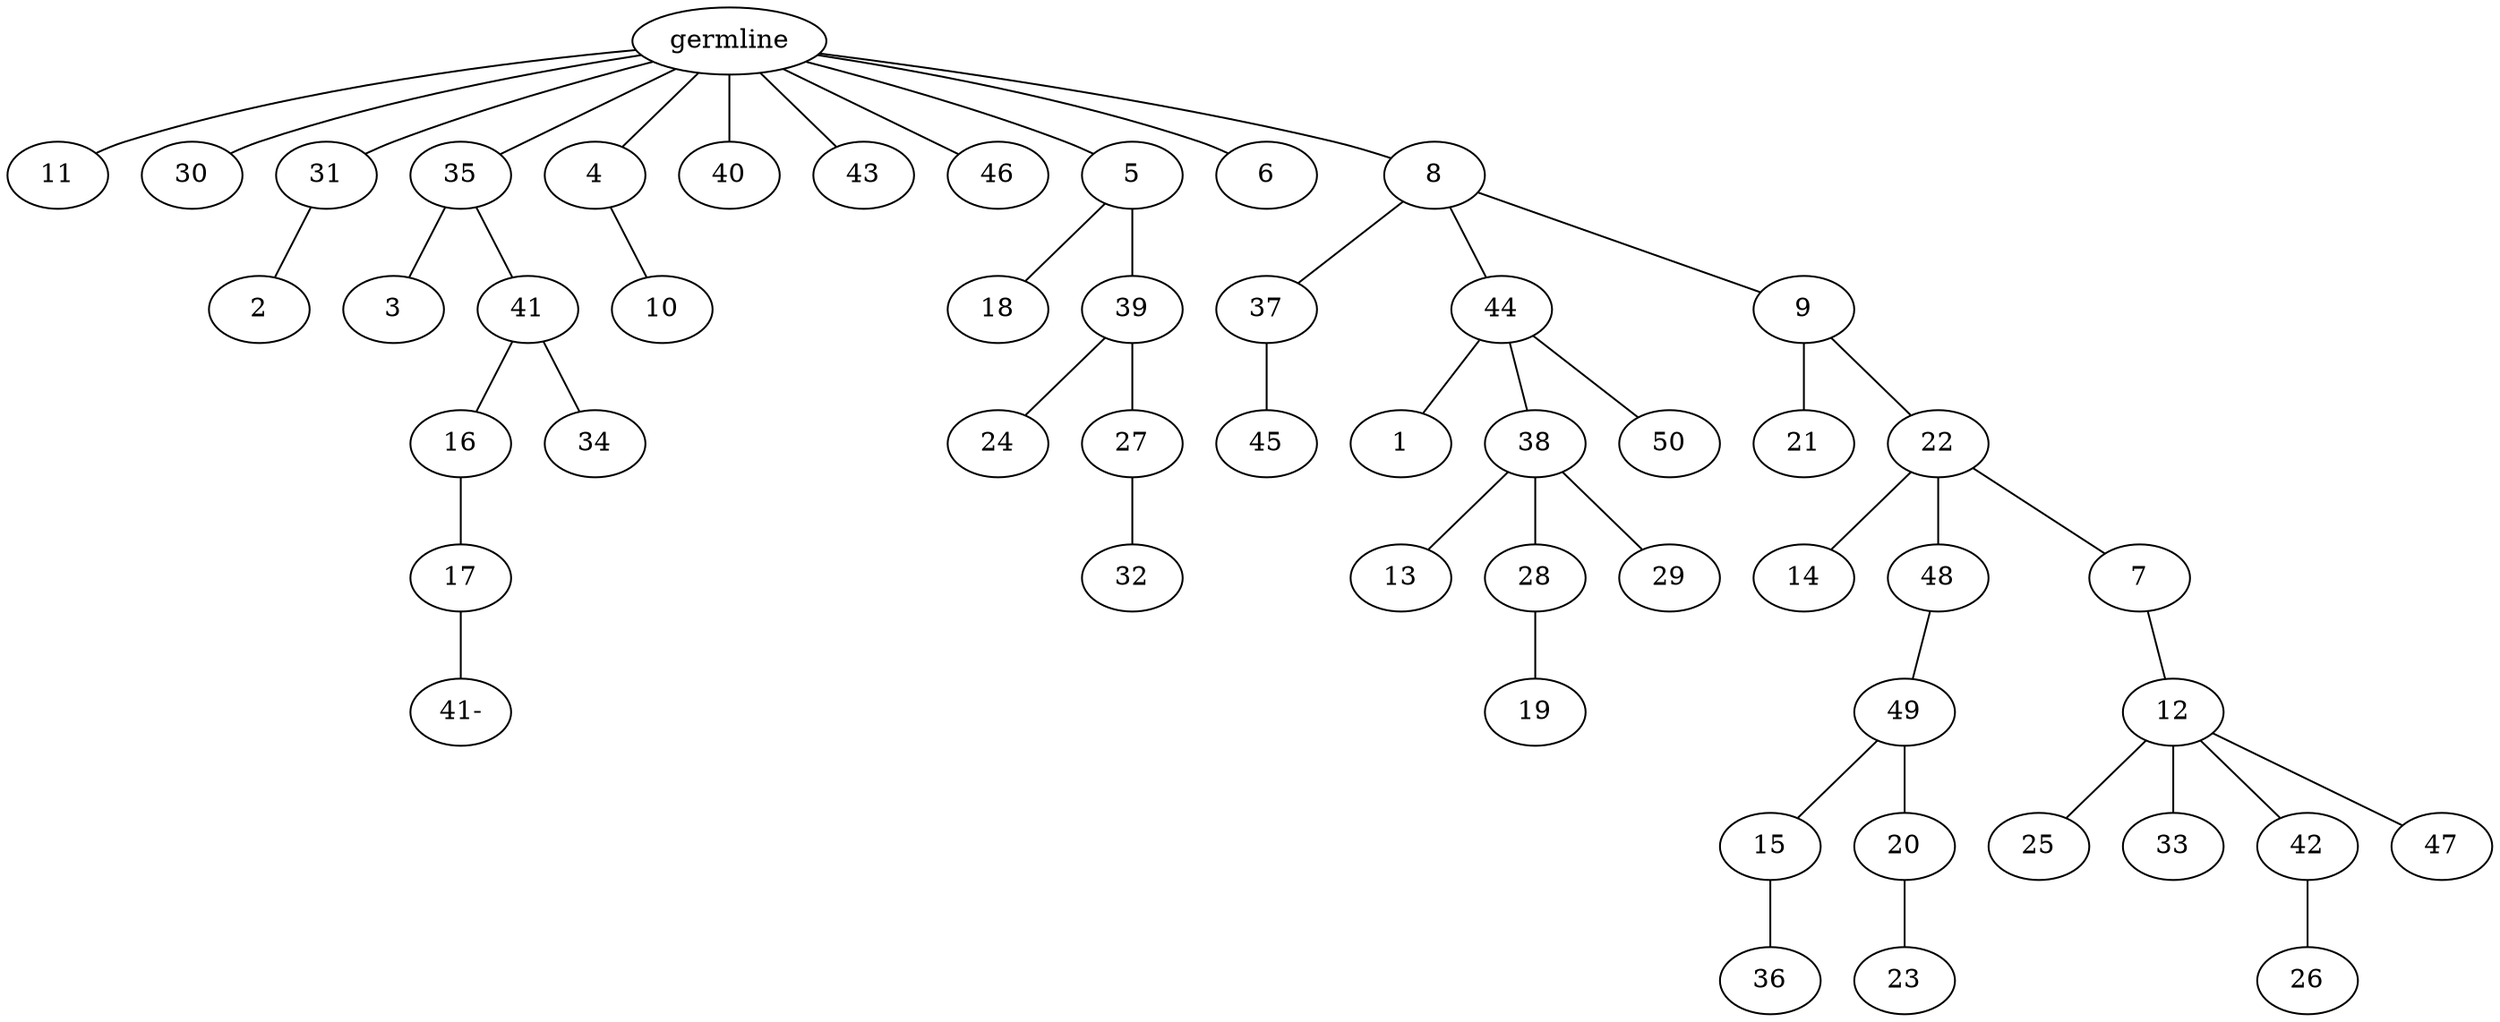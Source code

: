 graph tree {
    "140039653410704" [label="germline"];
    "140039653050784" [label="11"];
    "140039653049056" [label="30"];
    "140039653050160" [label="31"];
    "140039653051312" [label="2"];
    "140039653051600" [label="35"];
    "140039653051840" [label="3"];
    "140039653050976" [label="41"];
    "140039653073392" [label="16"];
    "140039653074112" [label="17"];
    "140039653412048" [label="41-"];
    "140039653073056" [label="34"];
    "140039653051696" [label="4"];
    "140039653073728" [label="10"];
    "140039653050064" [label="40"];
    "140039653051216" [label="43"];
    "140039653052368" [label="46"];
    "140039653074496" [label="5"];
    "140039653074592" [label="18"];
    "140039653074736" [label="39"];
    "140039653073632" [label="24"];
    "140039653074544" [label="27"];
    "140039653075312" [label="32"];
    "140039653074784" [label="6"];
    "140039653076128" [label="8"];
    "140039653075408" [label="37"];
    "140039653073680" [label="45"];
    "140039653074976" [label="44"];
    "140039653075072" [label="1"];
    "140039653075168" [label="38"];
    "140039653076080" [label="13"];
    "140039653075888" [label="28"];
    "140039653076368" [label="19"];
    "140039653075456" [label="29"];
    "140039653075840" [label="50"];
    "140039653075552" [label="9"];
    "140039653075264" [label="21"];
    "140039653076704" [label="22"];
    "140039653076752" [label="14"];
    "140039653076560" [label="48"];
    "140039653097680" [label="49"];
    "140039653097872" [label="15"];
    "140039653098352" [label="36"];
    "140039653098016" [label="20"];
    "140039653098160" [label="23"];
    "140039653076416" [label="7"];
    "140039653099168" [label="12"];
    "140039653098400" [label="25"];
    "140039653098064" [label="33"];
    "140039653098208" [label="42"];
    "140039653098448" [label="26"];
    "140039653099072" [label="47"];
    "140039653410704" -- "140039653050784";
    "140039653410704" -- "140039653049056";
    "140039653410704" -- "140039653050160";
    "140039653410704" -- "140039653051600";
    "140039653410704" -- "140039653051696";
    "140039653410704" -- "140039653050064";
    "140039653410704" -- "140039653051216";
    "140039653410704" -- "140039653052368";
    "140039653410704" -- "140039653074496";
    "140039653410704" -- "140039653074784";
    "140039653410704" -- "140039653076128";
    "140039653050160" -- "140039653051312";
    "140039653051600" -- "140039653051840";
    "140039653051600" -- "140039653050976";
    "140039653050976" -- "140039653073392";
    "140039653050976" -- "140039653073056";
    "140039653073392" -- "140039653074112";
    "140039653074112" -- "140039653412048";
    "140039653051696" -- "140039653073728";
    "140039653074496" -- "140039653074592";
    "140039653074496" -- "140039653074736";
    "140039653074736" -- "140039653073632";
    "140039653074736" -- "140039653074544";
    "140039653074544" -- "140039653075312";
    "140039653076128" -- "140039653075408";
    "140039653076128" -- "140039653074976";
    "140039653076128" -- "140039653075552";
    "140039653075408" -- "140039653073680";
    "140039653074976" -- "140039653075072";
    "140039653074976" -- "140039653075168";
    "140039653074976" -- "140039653075840";
    "140039653075168" -- "140039653076080";
    "140039653075168" -- "140039653075888";
    "140039653075168" -- "140039653075456";
    "140039653075888" -- "140039653076368";
    "140039653075552" -- "140039653075264";
    "140039653075552" -- "140039653076704";
    "140039653076704" -- "140039653076752";
    "140039653076704" -- "140039653076560";
    "140039653076704" -- "140039653076416";
    "140039653076560" -- "140039653097680";
    "140039653097680" -- "140039653097872";
    "140039653097680" -- "140039653098016";
    "140039653097872" -- "140039653098352";
    "140039653098016" -- "140039653098160";
    "140039653076416" -- "140039653099168";
    "140039653099168" -- "140039653098400";
    "140039653099168" -- "140039653098064";
    "140039653099168" -- "140039653098208";
    "140039653099168" -- "140039653099072";
    "140039653098208" -- "140039653098448";
}
